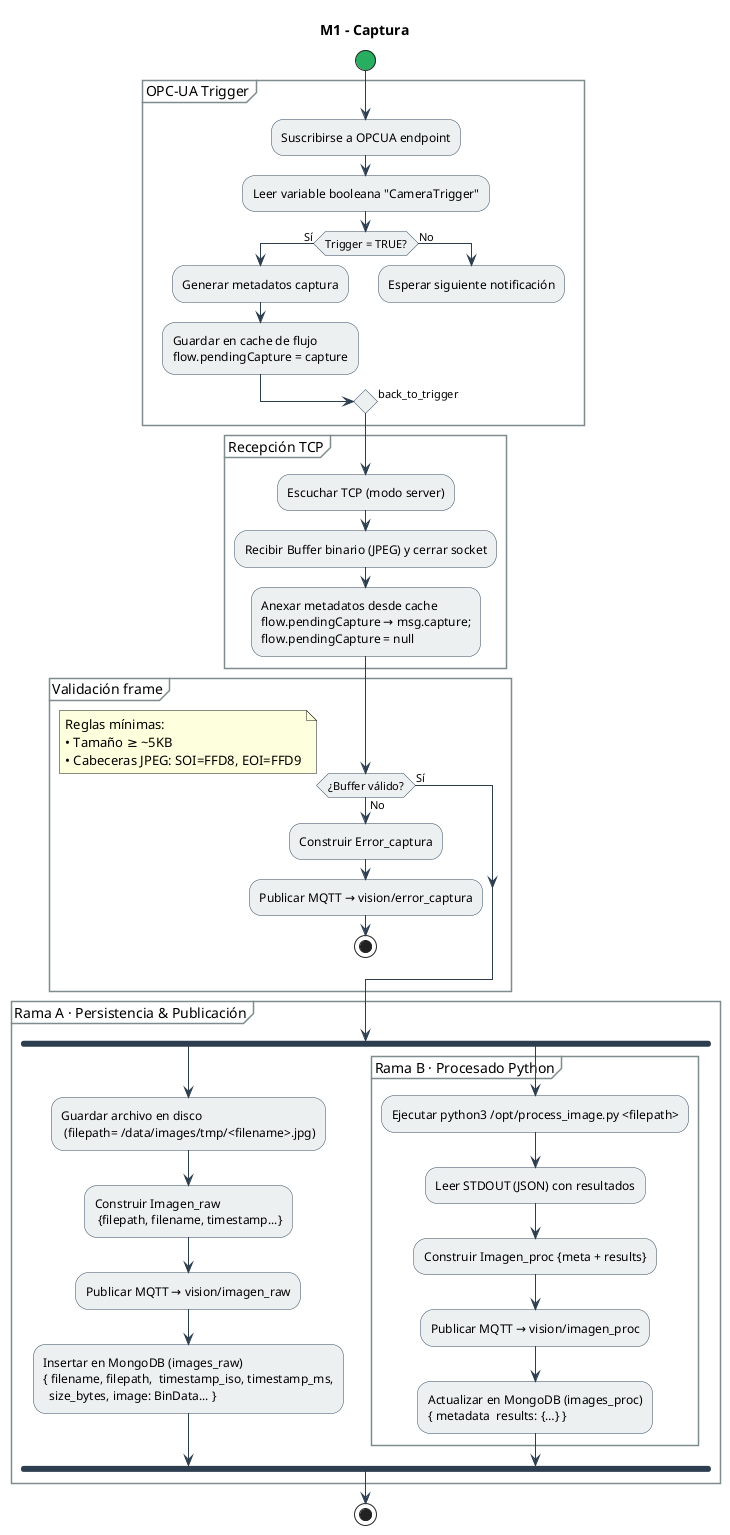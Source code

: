 @startuml
title M1 - Captura

skinparam activity {
  ArrowColor #2c3e50
  BarColor #2c3e50
  BackgroundColor #ecf0f1
  BorderColor #34495e
  StartColor #27ae60
  EndColor #c0392b
}
skinparam partitionBorderColor #7f8c8d
skinparam partitionBackgroundColor #ffffff

start

partition "OPC-UA Trigger" {
  :Suscribirse a OPCUA endpoint;
  :Leer variable booleana "CameraTrigger";
  if (Trigger = TRUE?) then (Sí)
    :Generar metadatos captura;
    :Guardar en cache de flujo\nflow.pendingCapture = capture;
  else (No)
    :Esperar siguiente notificación;
    -[hidden]-> back_to_trigger;
  endif
}

partition "Recepción TCP" {
  :Escuchar TCP (modo server);
  :Recibir Buffer binario (JPEG) y cerrar socket;
  :Anexar metadatos desde cache\nflow.pendingCapture → msg.capture;\nflow.pendingCapture = null;
}

partition "Validación frame" {
  if (¿Buffer válido?) then (Sí)
    note right
      Reglas mínimas:
      • Tamaño ≥ ~5KB
      • Cabeceras JPEG: SOI=FFD8, EOI=FFD9
    end note
  else (No)
    :Construir Error_captura;
    :Publicar MQTT → vision/error_captura;
    stop
  endif
}

partition "Rama A · Persistencia & Publicación" {
  fork
  :Guardar archivo en disco\n (filepath= /data/images/tmp/<filename>.jpg);
  :Construir Imagen_raw\n {filepath, filename, timestamp...};
  :Publicar MQTT → vision/imagen_raw;
  :Insertar en MongoDB (images_raw)\n{ filename, filepath,  timestamp_iso, timestamp_ms,\n  size_bytes, image: BinData... };
  fork again
  partition "Rama B · Procesado Python" {
    :Ejecutar python3 /opt/process_image.py <filepath>;
    :Leer STDOUT (JSON) con resultados;
    :Construir Imagen_proc {meta + results};
    :Publicar MQTT → vision/imagen_proc;
    :Actualizar en MongoDB (images_proc)\n{ metadata  results: {…} };
  }
  end fork
}

stop

@enduml
